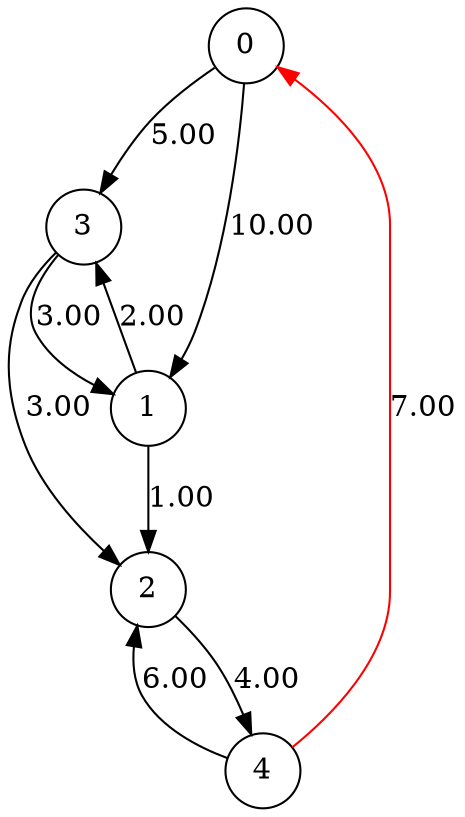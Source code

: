 digraph {
	graph [overlap=false, splines=true]
	node [shape=circle]
	edge [color=black]
	0 -> 3 [label="5.00"]
	0 -> 1 [label="10.00"]
	1 -> 3 [label="2.00"]
	1 -> 2 [label="1.00"]
	2 -> 4 [label="4.00"]
	3 -> 2 [label="3.00"]
	3 -> 1 [label="3.00"]
	4 -> 0 [color=red, label="7.00"]
	4 -> 2 [label="6.00"]
}